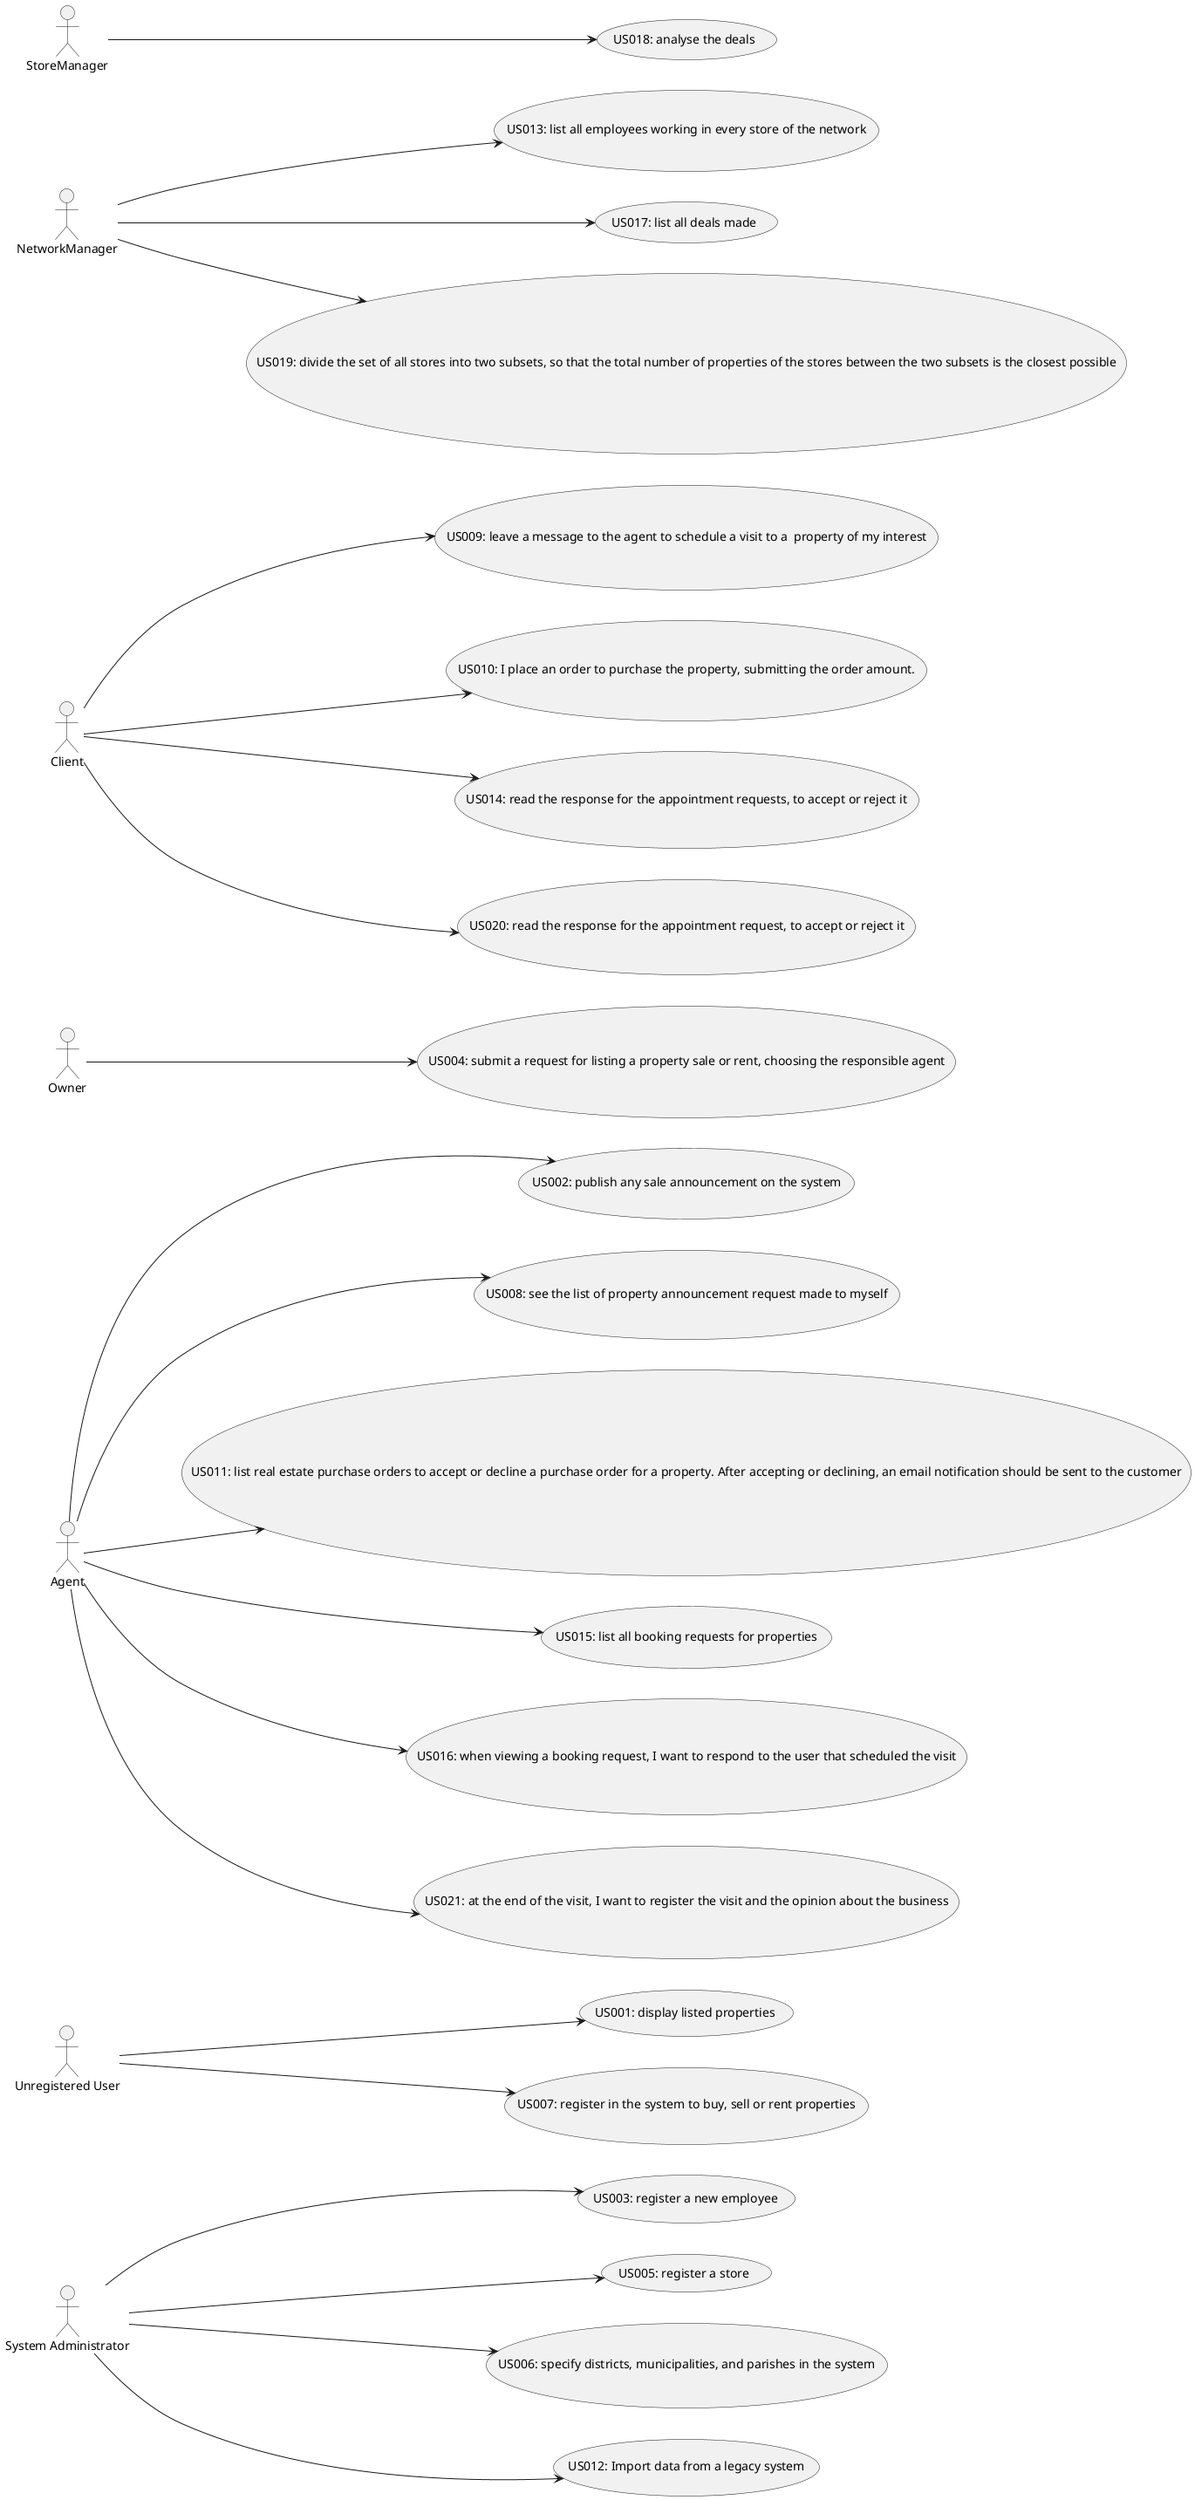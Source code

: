 @startuml

:System Administrator: as Admin
:Unregistered User: as UnregUser
:Agent: as Agent
:Owner: as Owner


Left to right direction


UnregUser --> (US001: display listed properties)

Agent --> (US002: publish any sale announcement on the system)

Admin --> (US003: register a new employee)

Owner --> (US004: submit a request for listing a property sale or rent, choosing the responsible agent)

Admin --> (US005: register a store)

Admin --> (US006: specify districts, municipalities, and parishes in the system)

UnregUser --> (US007: register in the system to buy, sell or rent properties)

Agent --> (US008: see the list of property announcement request made to myself)

Client --> (US009: leave a message to the agent to schedule a visit to a  property of my interest)

Client --> (US010: I place an order to purchase the property, submitting the order amount.)

Agent --> (US011: list real estate purchase orders to accept or decline a purchase order for a property. After accepting or declining, an email notification should be sent to the customer)

Admin --> (US012: Import data from a legacy system)

NetworkManager --> (US013: list all employees working in every store of the network)

Client --> (US014: read the response for the appointment requests, to accept or reject it)

Agent --> (US015: list all booking requests for properties)

Agent --> (US016: when viewing a booking request, I want to respond to the user that scheduled the visit)

NetworkManager --> (US017: list all deals made)

StoreManager --> (US018: analyse the deals)

NetworkManager --> (US019: divide the set of all stores into two subsets, so that the total number of properties of the stores between the two subsets is the closest possible)

Client --> (US020: read the response for the appointment request, to accept or reject it)

Agent --> (US021: at the end of the visit, I want to register the visit and the opinion about the business)

@enduml